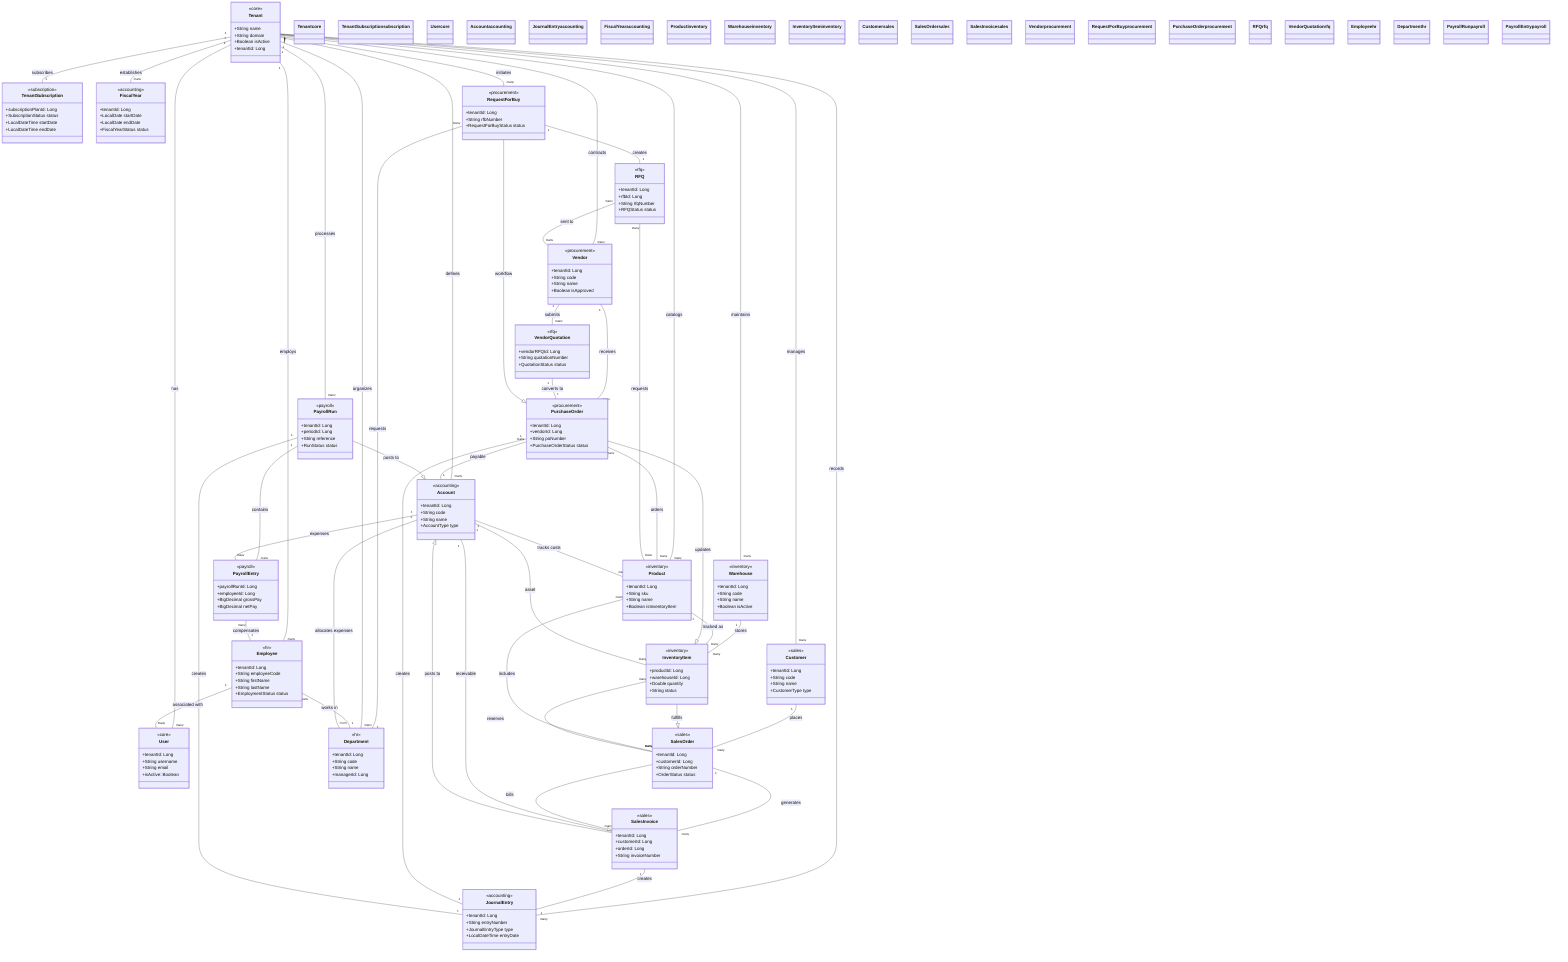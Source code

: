 classDiagram
    %% ======================
    %% Color Definitions
    %% ======================
    classDef core fill:#607D8B,stroke:#455A64,color:white
    classDef subscription fill:#00BCD4,stroke:#0097A7,color:white
    classDef accounting fill:#2196F3,stroke:#1976D2,color:white
    classDef sales fill:#FF9800,stroke:#F57C00,color:black
    classDef inventory fill:#4CAF50,stroke:#388E3C,color:white
    classDef hr fill:#E91E63,stroke:#C2185B,color:white
    classDef payroll fill:#EC407A,stroke:#D81B60,color:white
    classDef procurement fill:#9C27B0,stroke:#7B1FA2,color:white
    classDef rfq fill:#AB47BC,stroke:#8E24AA,color:white

    %% ======================
    %% Core System
    %% ======================
    class Tenant {
        <<core>>
        +String name
        +String domain
        +Boolean isActive
        +tenantId: Long
    }

    class TenantSubscription {
        <<subscription>>
        +subscriptionPlanId: Long
        +SubscriptionStatus status
        +LocalDateTime startDate
        +LocalDateTime endDate
    }

    class User {
        <<core>>
        +tenantId: Long
        +String username
        +String email
        +isActive: Boolean
    }

    %% ======================
    %% Key Entity Interfaces
    %% ======================
    
    %% Accounting Module
    class Account {
        <<accounting>>
        +tenantId: Long
        +String code
        +String name
        +AccountType type
    }

    class JournalEntry {
        <<accounting>>
        +tenantId: Long
        +String entryNumber
        +JournalEntryType type
        +LocalDateTime entryDate
    }

    class FiscalYear {
        <<accounting>>
        +tenantId: Long
        +LocalDate startDate
        +LocalDate endDate
        +FiscalYearStatus status
    }

    %% Inventory Module
    class Product {
        <<inventory>>
        +tenantId: Long
        +String sku
        +String name
        +Boolean isInventoryItem
    }

    class Warehouse {
        <<inventory>>
        +tenantId: Long
        +String code
        +String name
        +Boolean isActive
    }

    class InventoryItem {
        <<inventory>>
        +productId: Long
        +warehouseId: Long
        +Double quantity
        +String status
    }

    %% Sales Module
    class Customer {
        <<sales>>
        +tenantId: Long
        +String code
        +String name
        +CustomerType type
    }

    class SalesOrder {
        <<sales>>
        +tenantId: Long
        +customerId: Long
        +String orderNumber
        +OrderStatus status
    }

    class SalesInvoice {
        <<sales>>
        +tenantId: Long
        +customerId: Long
        +orderId: Long
        +String invoiceNumber
    }

    %% Procurement Module
    class Vendor {
        <<procurement>>
        +tenantId: Long
        +String code
        +String name
        +Boolean isApproved
    }

    class RequestForBuy {
        <<procurement>>
        +tenantId: Long
        +String rfbNumber
        +RequestForBuyStatus status
    }

    class PurchaseOrder {
        <<procurement>>
        +tenantId: Long
        +vendorId: Long
        +String poNumber
        +PurchaseOrderStatus status
    }

    %% RFQ Module
    class RFQ {
        <<rfq>>
        +tenantId: Long
        +rfbId: Long
        +String rfqNumber
        +RFQStatus status
    }

    class VendorQuotation {
        <<rfq>>
        +vendorRFQId: Long
        +String quotationNumber
        +QuotationStatus status
    }

    %% HR Module
    class Employee {
        <<hr>>
        +tenantId: Long
        +String employeeCode
        +String firstName
        +String lastName
        +EmploymentStatus status
    }

    class Department {
        <<hr>>
        +tenantId: Long
        +String code
        +String name
        +managerId: Long
    }

    %% Payroll Module
    class PayrollRun {
        <<payroll>>
        +tenantId: Long
        +periodId: Long
        +String reference
        +RunStatus status
    }

    class PayrollEntry {
        <<payroll>>
        +payrollRunId: Long
        +employeeId: Long
        +BigDecimal grossPay
        +BigDecimal netPay
    }

    %% ======================
    %% Module Interface Relationships
    %% ======================
    
    %% Core Relationships
    Tenant "1" -- "1" TenantSubscription : subscribes
    Tenant "1" -- "many" User : has

    %% Accounting Relationships
    Tenant "1" -- "many" Account : defines
    Tenant "1" -- "many" JournalEntry : records
    Tenant "1" -- "many" FiscalYear : establishes
    
    %% Sales Relationships and Integrations
    Tenant "1" -- "many" Customer : manages
    Customer "1" -- "many" SalesOrder : places
    SalesOrder "1" -- "many" SalesInvoice : generates
    SalesInvoice "many" -- "1" Account : receivable
    SalesInvoice "1" -- "1" JournalEntry : creates
    SalesOrder "many" -- "many" Product : includes
    SalesOrder "many" -- "many" InventoryItem : reserves

    %% Inventory Relationships and Integrations
    Tenant "1" -- "many" Product : catalogs
    Tenant "1" -- "many" Warehouse : maintains
    Warehouse "1" -- "many" InventoryItem : stores
    Product "1" -- "many" InventoryItem : tracked as
    InventoryItem "many" -- "1" Account : asset

    %% Procurement Relationships and Integrations
    Tenant "1" -- "many" Vendor : contracts
    Tenant "1" -- "many" RequestForBuy : initiates
    RequestForBuy "1" -- "1" RFQ : creates
    RequestForBuy "many" -- "1" Department : requests
    Vendor "1" -- "many" PurchaseOrder : receives
    PurchaseOrder "many" -- "many" Product : orders
    PurchaseOrder "1" -- "1" JournalEntry : creates
    PurchaseOrder "many" -- "1" Account : payable

    %% RFQ Relationships
    RFQ "many" -- "many" Vendor : sent to
    Vendor "1" -- "many" VendorQuotation : submits
    VendorQuotation "1" -- "1" PurchaseOrder : converts to
    RFQ "many" -- "many" Product : requests

    %% HR and Payroll Relationships and Integrations
    Tenant "1" -- "many" Employee : employs
    Tenant "1" -- "many" Department : organizes
    Employee "many" -- "1" Department : works in
    Employee "1" -- "many" User : associated with
    Tenant "1" -- "many" PayrollRun : processes
    PayrollRun "1" -- "many" PayrollEntry : contains
    PayrollEntry "many" -- "1" Employee : compensates
    PayrollRun "1" -- "1" JournalEntry : creates

    %% Account Integration Points
    Account "1" -- "many" Product : tracks costs
    Account "1" -- "many" Department : allocates expenses
    Account "1" -- "many" PayrollEntry : expenses

    %% Cross-Module Workflows
    RequestForBuy --|> PurchaseOrder : workflow
    PurchaseOrder --|> InventoryItem : updates
    InventoryItem --|> SalesOrder : fulfills
    SalesOrder --|> SalesInvoice : bills
    SalesInvoice --|> Account : posts to
    PayrollRun --|> Account : posts to

    %% Apply styling
    class Tenant core
    class TenantSubscription subscription
    class User core
    class Account accounting
    class JournalEntry accounting
    class FiscalYear accounting
    class Product inventory
    class Warehouse inventory
    class InventoryItem inventory
    class Customer sales
    class SalesOrder sales
    class SalesInvoice sales
    class Vendor procurement
    class RequestForBuy procurement
    class PurchaseOrder procurement
    class RFQ rfq
    class VendorQuotation rfq
    class Employee hr
    class Department hr
    class PayrollRun payroll
    class PayrollEntry payroll